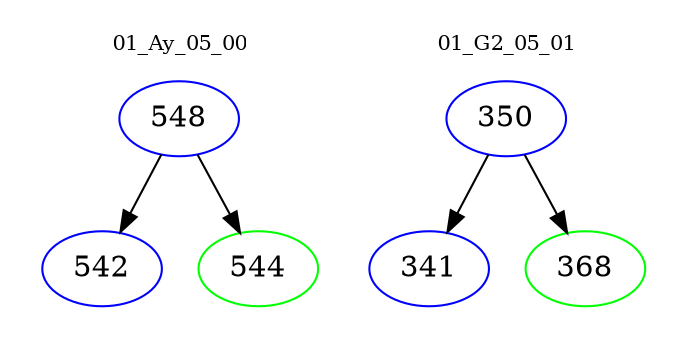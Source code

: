 digraph{
subgraph cluster_0 {
color = white
label = "01_Ay_05_00";
fontsize=10;
T0_548 [label="548", color="blue"]
T0_548 -> T0_542 [color="black"]
T0_542 [label="542", color="blue"]
T0_548 -> T0_544 [color="black"]
T0_544 [label="544", color="green"]
}
subgraph cluster_1 {
color = white
label = "01_G2_05_01";
fontsize=10;
T1_350 [label="350", color="blue"]
T1_350 -> T1_341 [color="black"]
T1_341 [label="341", color="blue"]
T1_350 -> T1_368 [color="black"]
T1_368 [label="368", color="green"]
}
}
